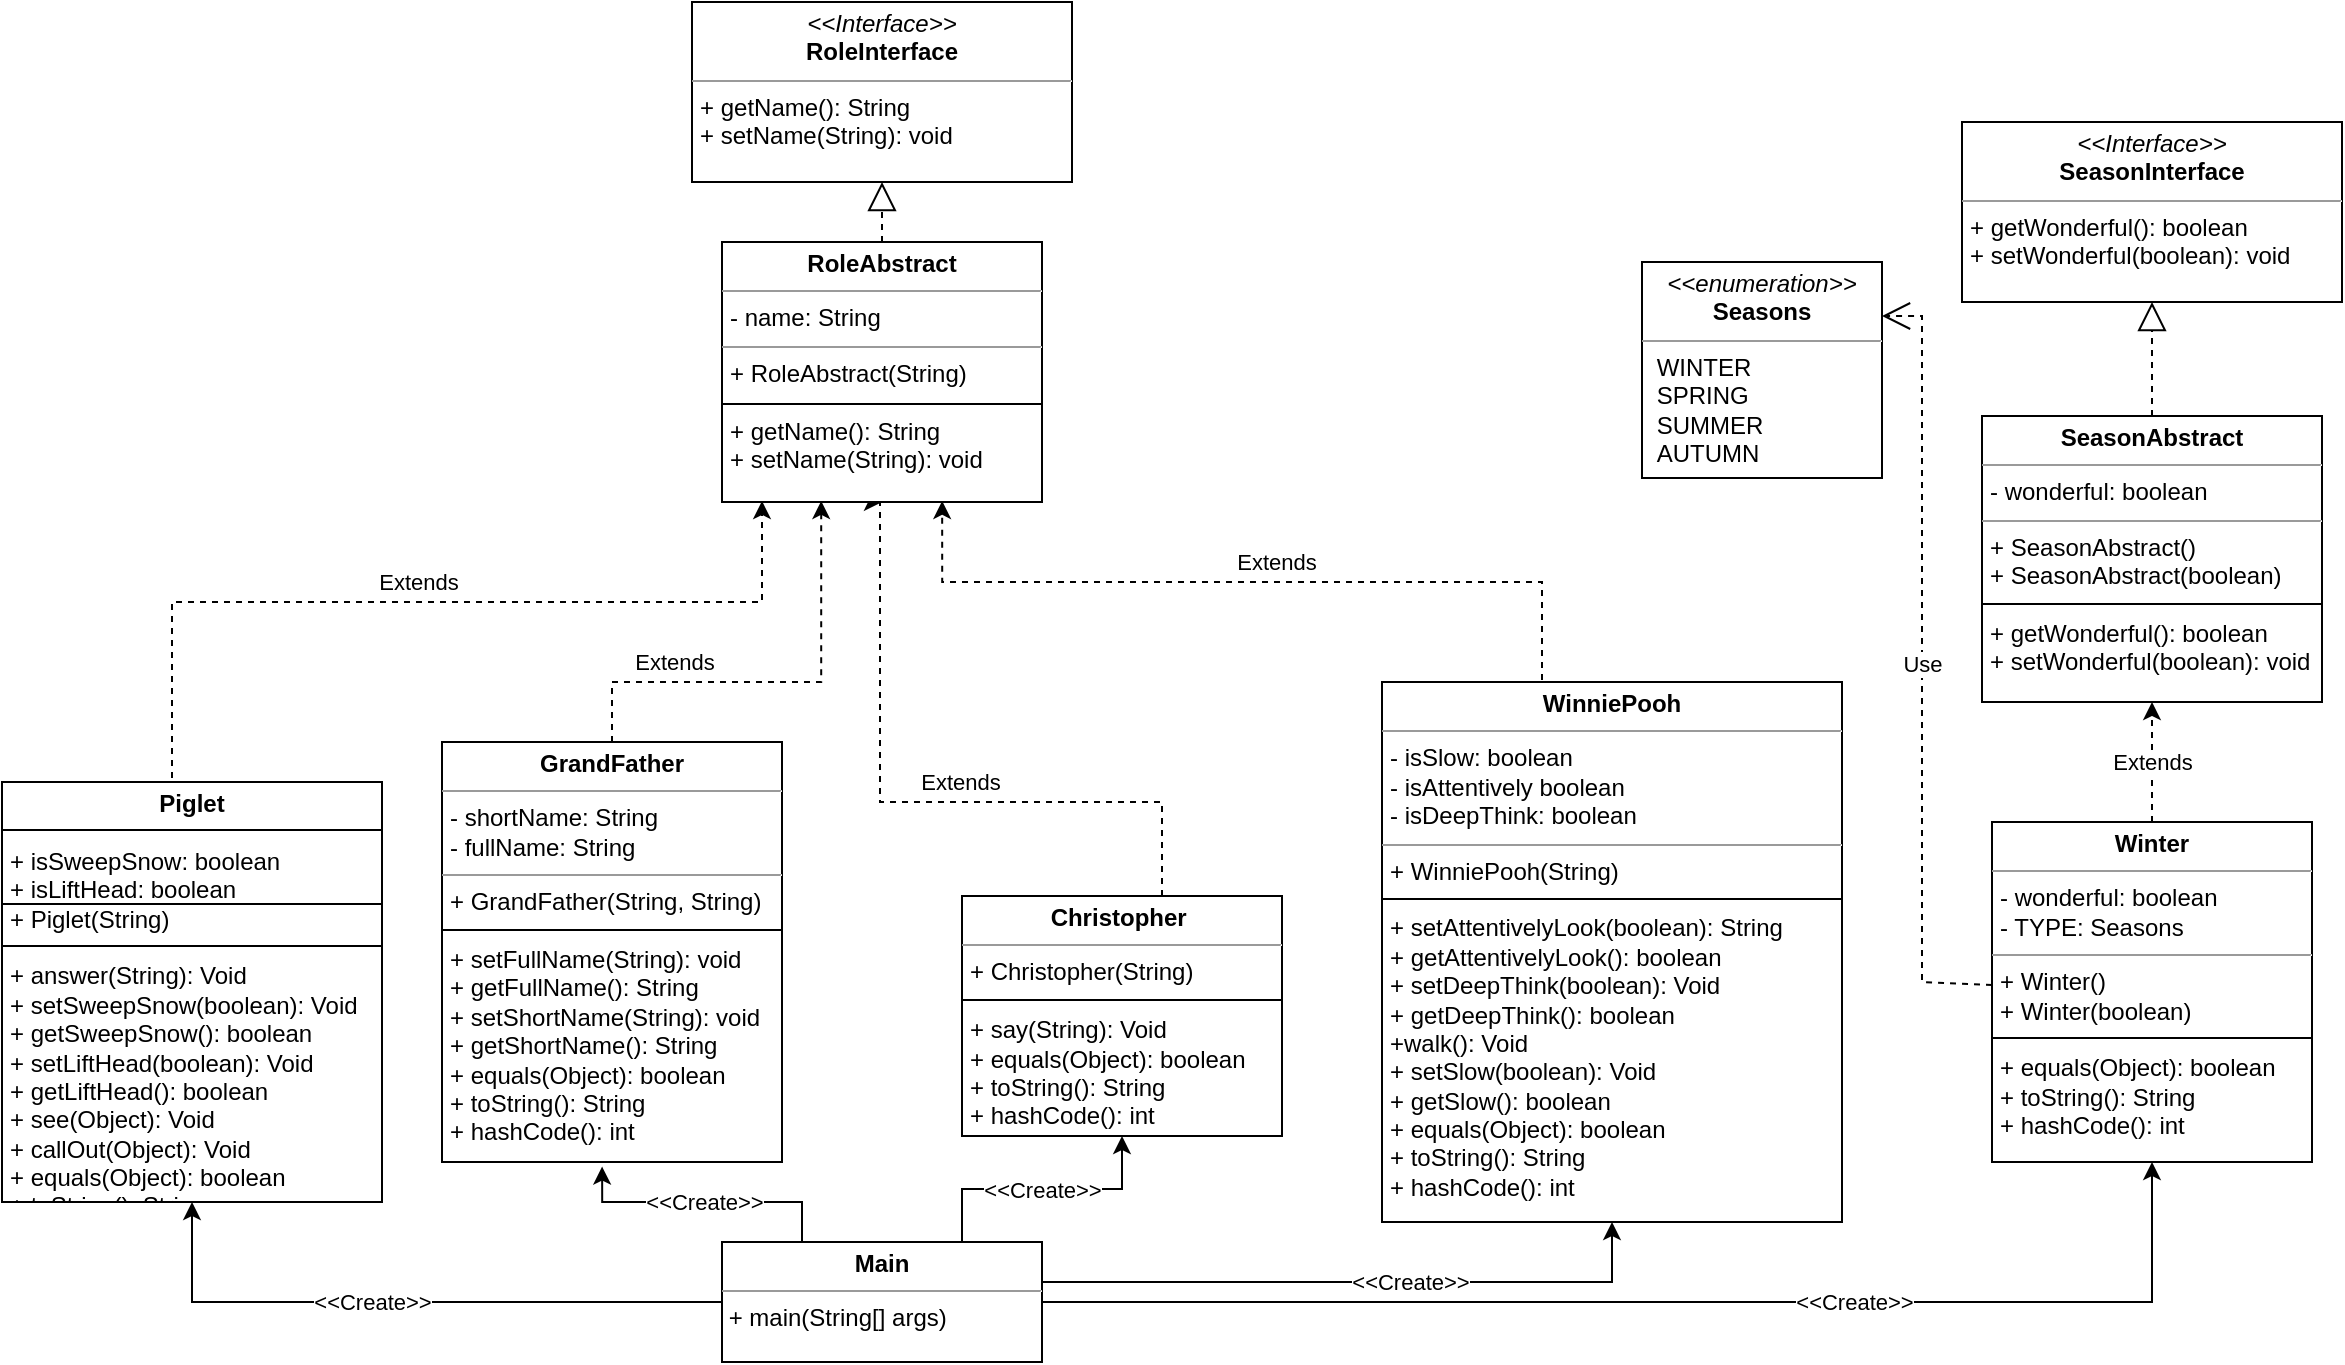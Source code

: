 <mxfile version="16.5.4" type="device"><diagram id="TQcEo6apHJ3Hd7jOcb0b" name="Page-1"><mxGraphModel dx="2340" dy="643" grid="1" gridSize="10" guides="1" tooltips="1" connect="1" arrows="1" fold="1" page="1" pageScale="1" pageWidth="1100" pageHeight="850" math="0" shadow="0"><root><mxCell id="0"/><mxCell id="1" parent="0"/><mxCell id="bC6YVl8f32Vn9v4A6ZEK-23" value="&amp;lt;&amp;lt;Create&amp;gt;&amp;gt;" style="edgeStyle=orthogonalEdgeStyle;rounded=0;orthogonalLoop=1;jettySize=auto;html=1;entryX=0.5;entryY=1;entryDx=0;entryDy=0;" parent="1" source="bC6YVl8f32Vn9v4A6ZEK-4" target="bC6YVl8f32Vn9v4A6ZEK-11" edge="1"><mxGeometry x="0.297" relative="1" as="geometry"><Array as="points"><mxPoint x="1035" y="800"/></Array><mxPoint as="offset"/></mxGeometry></mxCell><mxCell id="bC6YVl8f32Vn9v4A6ZEK-25" value="&amp;lt;&amp;lt;Create&amp;gt;&amp;gt;" style="edgeStyle=orthogonalEdgeStyle;rounded=0;orthogonalLoop=1;jettySize=auto;html=1;entryX=0.5;entryY=1;entryDx=0;entryDy=0;" parent="1" source="bC6YVl8f32Vn9v4A6ZEK-4" target="bC6YVl8f32Vn9v4A6ZEK-10" edge="1"><mxGeometry x="0.164" relative="1" as="geometry"><Array as="points"><mxPoint x="765" y="790"/></Array><mxPoint as="offset"/></mxGeometry></mxCell><mxCell id="bC6YVl8f32Vn9v4A6ZEK-27" value="&amp;lt;&amp;lt;Create&amp;gt;&amp;gt;" style="edgeStyle=orthogonalEdgeStyle;rounded=0;orthogonalLoop=1;jettySize=auto;html=1;entryX=0.5;entryY=1;entryDx=0;entryDy=0;exitX=0.75;exitY=0;exitDx=0;exitDy=0;" parent="1" source="bC6YVl8f32Vn9v4A6ZEK-4" target="bC6YVl8f32Vn9v4A6ZEK-6" edge="1"><mxGeometry relative="1" as="geometry"/></mxCell><mxCell id="bC6YVl8f32Vn9v4A6ZEK-28" value="&amp;lt;&amp;lt;Create&amp;gt;&amp;gt;" style="edgeStyle=orthogonalEdgeStyle;rounded=0;orthogonalLoop=1;jettySize=auto;html=1;entryX=0.471;entryY=1.011;entryDx=0;entryDy=0;entryPerimeter=0;exitX=0.25;exitY=0;exitDx=0;exitDy=0;" parent="1" source="bC6YVl8f32Vn9v4A6ZEK-4" target="bC6YVl8f32Vn9v4A6ZEK-7" edge="1"><mxGeometry x="0.012" relative="1" as="geometry"><mxPoint as="offset"/></mxGeometry></mxCell><mxCell id="bC6YVl8f32Vn9v4A6ZEK-29" value="&amp;lt;&amp;lt;Create&amp;gt;&amp;gt;" style="edgeStyle=orthogonalEdgeStyle;rounded=0;orthogonalLoop=1;jettySize=auto;html=1;entryX=0.5;entryY=1;entryDx=0;entryDy=0;" parent="1" source="bC6YVl8f32Vn9v4A6ZEK-4" target="bC6YVl8f32Vn9v4A6ZEK-8" edge="1"><mxGeometry x="0.111" relative="1" as="geometry"><mxPoint as="offset"/></mxGeometry></mxCell><mxCell id="bC6YVl8f32Vn9v4A6ZEK-4" value="&lt;p style=&quot;margin: 0px ; margin-top: 4px ; text-align: center&quot;&gt;&lt;b&gt;Main&lt;/b&gt;&lt;/p&gt;&lt;hr size=&quot;1&quot;&gt;&lt;div style=&quot;height: 2px&quot;&gt;&amp;nbsp;+ main(String[] args)&lt;/div&gt;" style="verticalAlign=top;align=left;overflow=fill;fontSize=12;fontFamily=Helvetica;html=1;" parent="1" vertex="1"><mxGeometry x="320" y="770" width="160" height="60" as="geometry"/></mxCell><mxCell id="bC6YVl8f32Vn9v4A6ZEK-42" value="Extends" style="edgeStyle=orthogonalEdgeStyle;rounded=0;orthogonalLoop=1;jettySize=auto;html=1;entryX=0.5;entryY=1;entryDx=0;entryDy=0;dashed=1;" parent="1" source="bC6YVl8f32Vn9v4A6ZEK-6" target="bC6YVl8f32Vn9v4A6ZEK-34" edge="1"><mxGeometry x="-0.126" y="-10" relative="1" as="geometry"><Array as="points"><mxPoint x="540" y="550"/><mxPoint x="399" y="550"/></Array><mxPoint as="offset"/></mxGeometry></mxCell><mxCell id="bC6YVl8f32Vn9v4A6ZEK-6" value="&lt;p style=&quot;margin: 0px ; margin-top: 4px ; text-align: center&quot;&gt;&lt;b&gt;Christopher&lt;/b&gt;&lt;span style=&quot;text-align: left&quot;&gt;&amp;nbsp;&lt;/span&gt;&lt;/p&gt;&lt;hr size=&quot;1&quot;&gt;&lt;p style=&quot;margin: 0px ; margin-left: 4px&quot;&gt;+ Christopher(String)&lt;/p&gt;&lt;p style=&quot;margin: 0px ; margin-left: 4px&quot;&gt;&lt;br&gt;&lt;/p&gt;&lt;p style=&quot;margin: 0px ; margin-left: 4px&quot;&gt;+ say(String): Void&lt;/p&gt;&lt;p style=&quot;margin: 0px ; margin-left: 4px&quot;&gt;+ equals(Object): boolean&lt;/p&gt;&lt;p style=&quot;margin: 0px ; margin-left: 4px&quot;&gt;+ toString(): String&lt;/p&gt;&lt;p style=&quot;margin: 0px ; margin-left: 4px&quot;&gt;+ hashCode(): int&lt;/p&gt;&lt;p style=&quot;margin: 0px ; margin-left: 4px&quot;&gt;&amp;nbsp;&lt;/p&gt;" style="verticalAlign=top;align=left;overflow=fill;fontSize=12;fontFamily=Helvetica;html=1;" parent="1" vertex="1"><mxGeometry x="440" y="597" width="160" height="120" as="geometry"/></mxCell><mxCell id="bC6YVl8f32Vn9v4A6ZEK-45" value="Extends" style="edgeStyle=orthogonalEdgeStyle;rounded=0;orthogonalLoop=1;jettySize=auto;html=1;entryX=0.31;entryY=0.996;entryDx=0;entryDy=0;dashed=1;exitX=0.5;exitY=0;exitDx=0;exitDy=0;entryPerimeter=0;" parent="1" source="bC6YVl8f32Vn9v4A6ZEK-7" target="bC6YVl8f32Vn9v4A6ZEK-34" edge="1"><mxGeometry x="-0.462" y="10" relative="1" as="geometry"><Array as="points"><mxPoint x="265" y="490"/><mxPoint x="369" y="490"/></Array><mxPoint as="offset"/></mxGeometry></mxCell><mxCell id="bC6YVl8f32Vn9v4A6ZEK-7" value="&lt;p style=&quot;margin: 0px ; margin-top: 4px ; text-align: center&quot;&gt;&lt;b&gt;GrandFather&lt;/b&gt;&lt;/p&gt;&lt;hr size=&quot;1&quot;&gt;&lt;p style=&quot;margin: 0px ; margin-left: 4px&quot;&gt;- shortName: String&lt;br&gt;- fullName: String&lt;/p&gt;&lt;hr size=&quot;1&quot;&gt;&lt;p style=&quot;margin: 0px ; margin-left: 4px&quot;&gt;&lt;span&gt;+ GrandFather(String, String)&lt;/span&gt;&lt;br&gt;&lt;/p&gt;&lt;p style=&quot;margin: 0px ; margin-left: 4px&quot;&gt;&lt;br&gt;&lt;/p&gt;&lt;p style=&quot;margin: 0px ; margin-left: 4px&quot;&gt;+ setFullName(String): void&lt;/p&gt;&lt;p style=&quot;margin: 0px ; margin-left: 4px&quot;&gt;+ getFullName(): String&lt;/p&gt;&lt;p style=&quot;margin: 0px ; margin-left: 4px&quot;&gt;+ setShortName(String): void&lt;/p&gt;&lt;p style=&quot;margin: 0px ; margin-left: 4px&quot;&gt;+ getShortName(): String&lt;/p&gt;&lt;p style=&quot;margin: 0px ; margin-left: 4px&quot;&gt;+ equals(Object): boolean&lt;/p&gt;&lt;p style=&quot;margin: 0px ; margin-left: 4px&quot;&gt;+ toString(): String&lt;/p&gt;&lt;p style=&quot;margin: 0px ; margin-left: 4px&quot;&gt;+ hashCode(): int&lt;/p&gt;&lt;p style=&quot;margin: 0px ; margin-left: 4px&quot;&gt;&lt;br&gt;&lt;/p&gt;" style="verticalAlign=top;align=left;overflow=fill;fontSize=12;fontFamily=Helvetica;html=1;" parent="1" vertex="1"><mxGeometry x="180" y="520" width="170" height="210" as="geometry"/></mxCell><mxCell id="bC6YVl8f32Vn9v4A6ZEK-46" value="Extends" style="edgeStyle=orthogonalEdgeStyle;rounded=0;orthogonalLoop=1;jettySize=auto;html=1;entryX=0.131;entryY=0.996;entryDx=0;entryDy=0;dashed=1;exitX=0.5;exitY=0;exitDx=0;exitDy=0;entryPerimeter=0;" parent="1" source="bC6YVl8f32Vn9v4A6ZEK-8" target="bC6YVl8f32Vn9v4A6ZEK-34" edge="1"><mxGeometry x="-0.003" y="10" relative="1" as="geometry"><Array as="points"><mxPoint x="45" y="540"/><mxPoint x="45" y="450"/><mxPoint x="340" y="450"/><mxPoint x="340" y="399"/></Array><mxPoint as="offset"/></mxGeometry></mxCell><mxCell id="bC6YVl8f32Vn9v4A6ZEK-8" value="&lt;p style=&quot;margin: 0px ; margin-top: 4px ; text-align: center&quot;&gt;&lt;b&gt;Piglet&lt;/b&gt;&lt;/p&gt;&lt;p style=&quot;margin: 0px ; margin-left: 4px&quot;&gt;&lt;span&gt;&lt;br&gt;&lt;/span&gt;&lt;/p&gt;&lt;p style=&quot;margin: 0px ; margin-left: 4px&quot;&gt;&lt;span&gt;+ isSweepSnow: boolean&lt;/span&gt;&lt;br&gt;&lt;/p&gt;&lt;p style=&quot;margin: 0px ; margin-left: 4px&quot;&gt;&lt;span&gt;+ isLiftHead: boolean&lt;/span&gt;&lt;/p&gt;&lt;p style=&quot;margin: 0px ; margin-left: 4px&quot;&gt;+ Piglet(String)&lt;/p&gt;&lt;p style=&quot;margin: 0px ; margin-left: 4px&quot;&gt;&lt;br&gt;&lt;/p&gt;&lt;p style=&quot;margin: 0px ; margin-left: 4px&quot;&gt;+ answer(String): Void&lt;/p&gt;&lt;p style=&quot;margin: 0px ; margin-left: 4px&quot;&gt;+ setSweepSnow(boolean): Void&lt;/p&gt;&lt;p style=&quot;margin: 0px ; margin-left: 4px&quot;&gt;+ getSweepSnow(): boolean&lt;/p&gt;&lt;p style=&quot;margin: 0px ; margin-left: 4px&quot;&gt;+ setLiftHead(boolean): Void&lt;/p&gt;&lt;p style=&quot;margin: 0px ; margin-left: 4px&quot;&gt;+ getLiftHead(): boolean&lt;/p&gt;&lt;p style=&quot;margin: 0px ; margin-left: 4px&quot;&gt;+ see(Object): Void&lt;/p&gt;&lt;p style=&quot;margin: 0px ; margin-left: 4px&quot;&gt;+ callOut(Object): Void&lt;/p&gt;&lt;p style=&quot;margin: 0px 0px 0px 4px&quot;&gt;+ equals(Object): boolean&lt;/p&gt;&lt;p style=&quot;margin: 0px 0px 0px 4px&quot;&gt;+ toString(): String&lt;/p&gt;&lt;p style=&quot;margin: 0px 0px 0px 4px&quot;&gt;+ hashCode(): int&lt;/p&gt;&lt;p style=&quot;margin: 0px 0px 0px 4px&quot;&gt;&lt;br&gt;&lt;/p&gt;" style="verticalAlign=top;align=left;overflow=fill;fontSize=12;fontFamily=Helvetica;html=1;" parent="1" vertex="1"><mxGeometry x="-40" y="540" width="190" height="210" as="geometry"/></mxCell><mxCell id="bC6YVl8f32Vn9v4A6ZEK-43" value="Extends" style="edgeStyle=orthogonalEdgeStyle;rounded=0;orthogonalLoop=1;jettySize=auto;html=1;dashed=1;entryX=0.688;entryY=0.996;entryDx=0;entryDy=0;exitX=0.5;exitY=0;exitDx=0;exitDy=0;entryPerimeter=0;" parent="1" source="bC6YVl8f32Vn9v4A6ZEK-10" target="bC6YVl8f32Vn9v4A6ZEK-34" edge="1"><mxGeometry x="0.026" y="-10" relative="1" as="geometry"><mxPoint x="590" y="280" as="targetPoint"/><Array as="points"><mxPoint x="730" y="440"/><mxPoint x="430" y="440"/></Array><mxPoint as="offset"/></mxGeometry></mxCell><mxCell id="bC6YVl8f32Vn9v4A6ZEK-10" value="&lt;p style=&quot;margin: 0px ; margin-top: 4px ; text-align: center&quot;&gt;&lt;b&gt;WinniePooh&lt;/b&gt;&lt;/p&gt;&lt;hr size=&quot;1&quot;&gt;&lt;p style=&quot;margin: 0px ; margin-left: 4px&quot;&gt;- isSlow: boolean&lt;/p&gt;&lt;p style=&quot;margin: 0px ; margin-left: 4px&quot;&gt;- isAttentively boolean&lt;/p&gt;&lt;p style=&quot;margin: 0px ; margin-left: 4px&quot;&gt;- isDeepThink: boolean&lt;/p&gt;&lt;hr size=&quot;1&quot;&gt;&lt;p style=&quot;margin: 0px ; margin-left: 4px&quot;&gt;+ WinniePooh(String)&lt;/p&gt;&lt;p style=&quot;margin: 0px ; margin-left: 4px&quot;&gt;&lt;br&gt;&lt;/p&gt;&lt;p style=&quot;margin: 0px ; margin-left: 4px&quot;&gt;+ setAttentivelyLook(boolean): String&lt;/p&gt;&lt;p style=&quot;margin: 0px ; margin-left: 4px&quot;&gt;+ getAttentivelyLook(): boolean&lt;/p&gt;&lt;p style=&quot;margin: 0px ; margin-left: 4px&quot;&gt;+ setDeepThink(boolean): Void&lt;/p&gt;&lt;p style=&quot;margin: 0px ; margin-left: 4px&quot;&gt;+ getDeepThink(): boolean&lt;/p&gt;&lt;p style=&quot;margin: 0px ; margin-left: 4px&quot;&gt;+walk(): Void&lt;/p&gt;&lt;p style=&quot;margin: 0px ; margin-left: 4px&quot;&gt;+ setSlow(boolean): Void&lt;/p&gt;&lt;p style=&quot;margin: 0px ; margin-left: 4px&quot;&gt;+ getSlow(): boolean&lt;/p&gt;&lt;p style=&quot;margin: 0px 0px 0px 4px&quot;&gt;+ equals(Object): boolean&lt;/p&gt;&lt;p style=&quot;margin: 0px 0px 0px 4px&quot;&gt;+ toString(): String&lt;/p&gt;&lt;p style=&quot;margin: 0px 0px 0px 4px&quot;&gt;+ hashCode(): int&lt;/p&gt;&lt;p style=&quot;margin: 0px 0px 0px 4px&quot;&gt;&lt;br&gt;&lt;/p&gt;" style="verticalAlign=top;align=left;overflow=fill;fontSize=12;fontFamily=Helvetica;html=1;" parent="1" vertex="1"><mxGeometry x="650" y="490" width="230" height="270" as="geometry"/></mxCell><mxCell id="bC6YVl8f32Vn9v4A6ZEK-54" value="Extends" style="edgeStyle=orthogonalEdgeStyle;rounded=0;orthogonalLoop=1;jettySize=auto;html=1;entryX=0.5;entryY=1;entryDx=0;entryDy=0;dashed=1;" parent="1" source="bC6YVl8f32Vn9v4A6ZEK-11" target="bC6YVl8f32Vn9v4A6ZEK-50" edge="1"><mxGeometry relative="1" as="geometry"/></mxCell><mxCell id="bC6YVl8f32Vn9v4A6ZEK-11" value="&lt;p style=&quot;margin: 0px ; margin-top: 4px ; text-align: center&quot;&gt;&lt;b&gt;Winter&lt;/b&gt;&lt;/p&gt;&lt;hr size=&quot;1&quot;&gt;&lt;p style=&quot;margin: 0px ; margin-left: 4px&quot;&gt;- wonderful: boolean&lt;/p&gt;&lt;p style=&quot;margin: 0px ; margin-left: 4px&quot;&gt;- TYPE: Seasons&lt;/p&gt;&lt;hr size=&quot;1&quot;&gt;&lt;p style=&quot;margin: 0px ; margin-left: 4px&quot;&gt;+ Winter()&lt;/p&gt;&lt;p style=&quot;margin: 0px ; margin-left: 4px&quot;&gt;+ Winter(boolean)&lt;/p&gt;&lt;p style=&quot;margin: 0px ; margin-left: 4px&quot;&gt;&lt;br&gt;&lt;/p&gt;&lt;p style=&quot;margin: 0px 0px 0px 4px&quot;&gt;+ equals(Object): boolean&lt;/p&gt;&lt;p style=&quot;margin: 0px 0px 0px 4px&quot;&gt;+ toString(): String&lt;/p&gt;&lt;p style=&quot;margin: 0px 0px 0px 4px&quot;&gt;+ hashCode(): int&lt;/p&gt;&lt;p style=&quot;margin: 0px 0px 0px 4px&quot;&gt;&lt;br&gt;&lt;/p&gt;" style="verticalAlign=top;align=left;overflow=fill;fontSize=12;fontFamily=Helvetica;html=1;" parent="1" vertex="1"><mxGeometry x="955" y="560" width="160" height="170" as="geometry"/></mxCell><mxCell id="bC6YVl8f32Vn9v4A6ZEK-16" value="" style="line;strokeWidth=1;fillColor=none;align=left;verticalAlign=middle;spacingTop=-1;spacingLeft=3;spacingRight=3;rotatable=0;labelPosition=right;points=[];portConstraint=eastwest;" parent="1" vertex="1"><mxGeometry x="-40" y="597" width="190" height="8" as="geometry"/></mxCell><mxCell id="bC6YVl8f32Vn9v4A6ZEK-17" value="" style="line;strokeWidth=1;fillColor=none;align=left;verticalAlign=middle;spacingTop=-1;spacingLeft=3;spacingRight=3;rotatable=0;labelPosition=right;points=[];portConstraint=eastwest;" parent="1" vertex="1"><mxGeometry x="180" y="610" width="170" height="8" as="geometry"/></mxCell><mxCell id="bC6YVl8f32Vn9v4A6ZEK-18" value="" style="line;strokeWidth=1;fillColor=none;align=left;verticalAlign=middle;spacingTop=-1;spacingLeft=3;spacingRight=3;rotatable=0;labelPosition=right;points=[];portConstraint=eastwest;" parent="1" vertex="1"><mxGeometry x="440" y="645" width="160" height="8" as="geometry"/></mxCell><mxCell id="bC6YVl8f32Vn9v4A6ZEK-19" value="" style="line;strokeWidth=1;fillColor=none;align=left;verticalAlign=middle;spacingTop=-1;spacingLeft=3;spacingRight=3;rotatable=0;labelPosition=right;points=[];portConstraint=eastwest;" parent="1" vertex="1"><mxGeometry x="650" y="594.5" width="230" height="8" as="geometry"/></mxCell><mxCell id="bC6YVl8f32Vn9v4A6ZEK-20" value="" style="line;strokeWidth=1;fillColor=none;align=left;verticalAlign=middle;spacingTop=-1;spacingLeft=3;spacingRight=3;rotatable=0;labelPosition=right;points=[];portConstraint=eastwest;" parent="1" vertex="1"><mxGeometry x="955" y="663" width="160" height="10" as="geometry"/></mxCell><mxCell id="bC6YVl8f32Vn9v4A6ZEK-34" value="&lt;p style=&quot;margin: 0px ; margin-top: 4px ; text-align: center&quot;&gt;&lt;b&gt;RoleAbstract&lt;/b&gt;&lt;/p&gt;&lt;hr size=&quot;1&quot;&gt;&lt;p style=&quot;margin: 0px ; margin-left: 4px&quot;&gt;- name: String&lt;/p&gt;&lt;hr size=&quot;1&quot;&gt;&lt;p style=&quot;margin: 0px ; margin-left: 4px&quot;&gt;+ RoleAbstract(String)&lt;/p&gt;&lt;p style=&quot;margin: 0px ; margin-left: 4px&quot;&gt;&lt;br&gt;&lt;/p&gt;&lt;p style=&quot;margin: 0px ; margin-left: 4px&quot;&gt;+ getName(): String&lt;/p&gt;&lt;p style=&quot;margin: 0px ; margin-left: 4px&quot;&gt;+ setName(String): void&lt;/p&gt;" style="verticalAlign=top;align=left;overflow=fill;fontSize=12;fontFamily=Helvetica;html=1;" parent="1" vertex="1"><mxGeometry x="320" y="270" width="160" height="130" as="geometry"/></mxCell><mxCell id="bC6YVl8f32Vn9v4A6ZEK-35" value="" style="line;strokeWidth=1;fillColor=none;align=left;verticalAlign=middle;spacingTop=-1;spacingLeft=3;spacingRight=3;rotatable=0;labelPosition=right;points=[];portConstraint=eastwest;" parent="1" vertex="1"><mxGeometry x="320" y="347" width="160" height="8" as="geometry"/></mxCell><mxCell id="bC6YVl8f32Vn9v4A6ZEK-48" value="&lt;p style=&quot;margin: 0px ; margin-top: 4px ; text-align: center&quot;&gt;&lt;i&gt;&amp;lt;&amp;lt;Interface&amp;gt;&amp;gt;&lt;/i&gt;&lt;br&gt;&lt;b&gt;RoleInterface&lt;/b&gt;&lt;/p&gt;&lt;hr size=&quot;1&quot;&gt;&lt;p style=&quot;margin: 0px ; margin-left: 4px&quot;&gt;+ getName(): String&lt;br&gt;+ setName(String): void&lt;/p&gt;" style="verticalAlign=top;align=left;overflow=fill;fontSize=12;fontFamily=Helvetica;html=1;" parent="1" vertex="1"><mxGeometry x="305" y="150" width="190" height="90" as="geometry"/></mxCell><mxCell id="bC6YVl8f32Vn9v4A6ZEK-49" value="" style="endArrow=block;dashed=1;endFill=0;endSize=12;html=1;rounded=0;exitX=0.5;exitY=0;exitDx=0;exitDy=0;entryX=0.5;entryY=1;entryDx=0;entryDy=0;" parent="1" source="bC6YVl8f32Vn9v4A6ZEK-34" target="bC6YVl8f32Vn9v4A6ZEK-48" edge="1"><mxGeometry width="160" relative="1" as="geometry"><mxPoint x="399" y="269" as="sourcePoint"/><mxPoint x="559" y="269" as="targetPoint"/></mxGeometry></mxCell><mxCell id="bC6YVl8f32Vn9v4A6ZEK-50" value="&lt;p style=&quot;margin: 0px ; margin-top: 4px ; text-align: center&quot;&gt;&lt;b&gt;SeasonAbstract&lt;/b&gt;&lt;/p&gt;&lt;hr size=&quot;1&quot;&gt;&lt;p style=&quot;margin: 0px ; margin-left: 4px&quot;&gt;- wonderful: boolean&lt;/p&gt;&lt;hr size=&quot;1&quot;&gt;&lt;p style=&quot;margin: 0px ; margin-left: 4px&quot;&gt;+ SeasonAbstract()&lt;/p&gt;&lt;p style=&quot;margin: 0px ; margin-left: 4px&quot;&gt;+ SeasonAbstract(boolean)&lt;/p&gt;&lt;p style=&quot;margin: 0px ; margin-left: 4px&quot;&gt;&lt;br&gt;&lt;/p&gt;&lt;p style=&quot;margin: 0px ; margin-left: 4px&quot;&gt;+ getWonderful(): boolean&lt;/p&gt;&lt;p style=&quot;margin: 0px ; margin-left: 4px&quot;&gt;+ setWonderful(boolean): void&lt;/p&gt;" style="verticalAlign=top;align=left;overflow=fill;fontSize=12;fontFamily=Helvetica;html=1;" parent="1" vertex="1"><mxGeometry x="950" y="357" width="170" height="143" as="geometry"/></mxCell><mxCell id="bC6YVl8f32Vn9v4A6ZEK-51" value="" style="line;strokeWidth=1;fillColor=none;align=left;verticalAlign=middle;spacingTop=-1;spacingLeft=3;spacingRight=3;rotatable=0;labelPosition=right;points=[];portConstraint=eastwest;" parent="1" vertex="1"><mxGeometry x="950" y="447" width="170" height="8" as="geometry"/></mxCell><mxCell id="bC6YVl8f32Vn9v4A6ZEK-53" value="&lt;p style=&quot;margin: 0px ; margin-top: 4px ; text-align: center&quot;&gt;&lt;i&gt;&amp;lt;&amp;lt;Interface&amp;gt;&amp;gt;&lt;/i&gt;&lt;br&gt;&lt;b&gt;SeasonInterface&lt;/b&gt;&lt;/p&gt;&lt;hr size=&quot;1&quot;&gt;&lt;p style=&quot;margin: 0px 0px 0px 4px&quot;&gt;+ getWonderful(): boolean&lt;/p&gt;&lt;p style=&quot;margin: 0px 0px 0px 4px&quot;&gt;+ setWonderful(boolean): void&lt;/p&gt;" style="verticalAlign=top;align=left;overflow=fill;fontSize=12;fontFamily=Helvetica;html=1;" parent="1" vertex="1"><mxGeometry x="940" y="210" width="190" height="90" as="geometry"/></mxCell><mxCell id="bC6YVl8f32Vn9v4A6ZEK-56" value="" style="endArrow=block;dashed=1;endFill=0;endSize=12;html=1;rounded=0;exitX=0.5;exitY=0;exitDx=0;exitDy=0;entryX=0.5;entryY=1;entryDx=0;entryDy=0;" parent="1" source="bC6YVl8f32Vn9v4A6ZEK-50" target="bC6YVl8f32Vn9v4A6ZEK-53" edge="1"><mxGeometry width="160" relative="1" as="geometry"><mxPoint x="975" y="279" as="sourcePoint"/><mxPoint x="1135" y="279" as="targetPoint"/></mxGeometry></mxCell><mxCell id="bC6YVl8f32Vn9v4A6ZEK-81" value="&lt;p style=&quot;margin: 0px ; margin-top: 4px ; text-align: center&quot;&gt;&lt;i&gt;&amp;lt;&amp;lt;enumeration&amp;gt;&amp;gt;&lt;/i&gt;&lt;br&gt;&lt;b&gt;Seasons&lt;/b&gt;&lt;/p&gt;&lt;hr size=&quot;1&quot;&gt;&lt;p style=&quot;margin: 0px ; margin-left: 4px&quot;&gt;&amp;nbsp;WINTER&lt;/p&gt;&lt;p style=&quot;margin: 0px ; margin-left: 4px&quot;&gt;&amp;nbsp;SPRING&lt;/p&gt;&lt;p style=&quot;margin: 0px ; margin-left: 4px&quot;&gt;&amp;nbsp;SUMMER&lt;/p&gt;&lt;p style=&quot;margin: 0px ; margin-left: 4px&quot;&gt;&amp;nbsp;AUTUMN&lt;/p&gt;&lt;p style=&quot;margin: 0px ; margin-left: 4px&quot;&gt;&lt;br&gt;&lt;/p&gt;" style="verticalAlign=top;align=left;overflow=fill;fontSize=12;fontFamily=Helvetica;html=1;" parent="1" vertex="1"><mxGeometry x="780" y="280" width="120" height="108" as="geometry"/></mxCell><mxCell id="bC6YVl8f32Vn9v4A6ZEK-82" value="Use" style="endArrow=open;endSize=12;dashed=1;html=1;rounded=0;entryX=1;entryY=0.25;entryDx=0;entryDy=0;" parent="1" source="bC6YVl8f32Vn9v4A6ZEK-11" target="bC6YVl8f32Vn9v4A6ZEK-81" edge="1"><mxGeometry width="160" relative="1" as="geometry"><mxPoint x="1180" y="530" as="sourcePoint"/><mxPoint x="1340" y="530" as="targetPoint"/><Array as="points"><mxPoint x="920" y="640"/><mxPoint x="920" y="307"/></Array></mxGeometry></mxCell><mxCell id="bm8PHFvxPuhcmxGjGwdG-2" value="" style="line;strokeWidth=1;fillColor=none;align=left;verticalAlign=middle;spacingTop=-1;spacingLeft=3;spacingRight=3;rotatable=0;labelPosition=right;points=[];portConstraint=eastwest;" vertex="1" parent="1"><mxGeometry x="-40" y="618" width="190" height="8" as="geometry"/></mxCell><mxCell id="bm8PHFvxPuhcmxGjGwdG-3" value="" style="line;strokeWidth=1;fillColor=none;align=left;verticalAlign=middle;spacingTop=-1;spacingLeft=3;spacingRight=3;rotatable=0;labelPosition=right;points=[];portConstraint=eastwest;" vertex="1" parent="1"><mxGeometry x="-40" y="560" width="190" height="8" as="geometry"/></mxCell></root></mxGraphModel></diagram></mxfile>